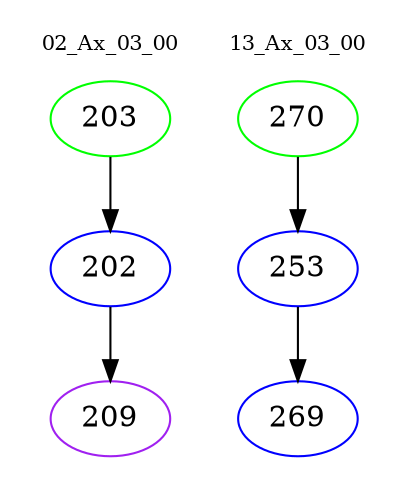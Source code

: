 digraph{
subgraph cluster_0 {
color = white
label = "02_Ax_03_00";
fontsize=10;
T0_203 [label="203", color="green"]
T0_203 -> T0_202 [color="black"]
T0_202 [label="202", color="blue"]
T0_202 -> T0_209 [color="black"]
T0_209 [label="209", color="purple"]
}
subgraph cluster_1 {
color = white
label = "13_Ax_03_00";
fontsize=10;
T1_270 [label="270", color="green"]
T1_270 -> T1_253 [color="black"]
T1_253 [label="253", color="blue"]
T1_253 -> T1_269 [color="black"]
T1_269 [label="269", color="blue"]
}
}
